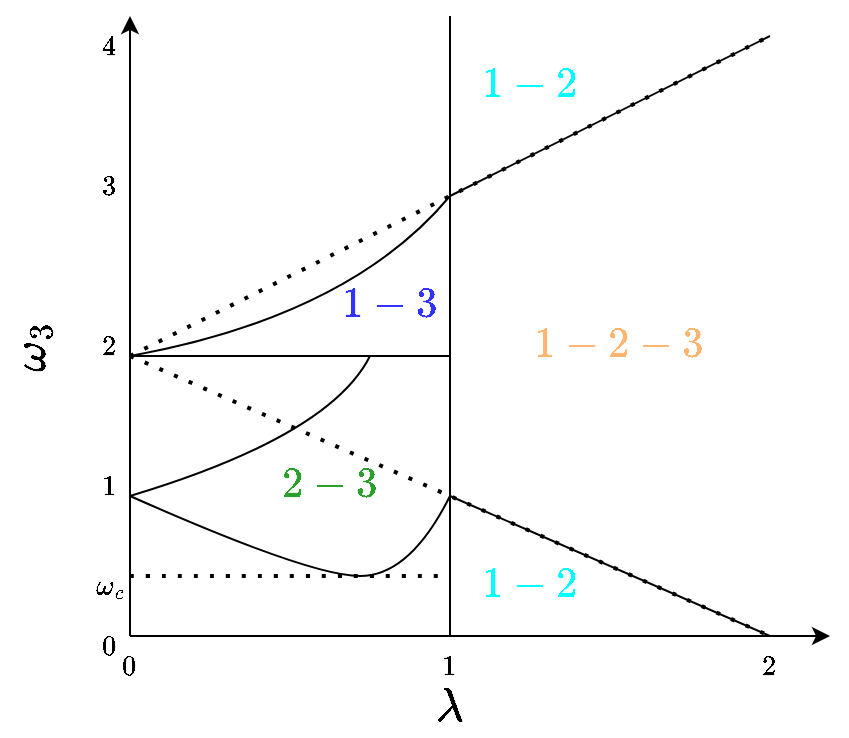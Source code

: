 <mxfile version="16.1.0" type="device"><diagram id="RfTHac1geRXBQOuJC9M5" name="Page-1"><mxGraphModel dx="1038" dy="547" grid="1" gridSize="10" guides="1" tooltips="1" connect="1" arrows="1" fold="1" page="1" pageScale="1" pageWidth="827" pageHeight="1169" math="1" shadow="0"><root><mxCell id="0"/><mxCell id="1" parent="0"/><mxCell id="OwJEHRJwxI53SEhNTB_B-1" value="" style="endArrow=classic;html=1;rounded=0;" edge="1" parent="1"><mxGeometry width="50" height="50" relative="1" as="geometry"><mxPoint x="140" y="320" as="sourcePoint"/><mxPoint x="140" y="10" as="targetPoint"/></mxGeometry></mxCell><mxCell id="OwJEHRJwxI53SEhNTB_B-2" value="" style="endArrow=classic;html=1;rounded=0;" edge="1" parent="1"><mxGeometry width="50" height="50" relative="1" as="geometry"><mxPoint x="140" y="320" as="sourcePoint"/><mxPoint x="490" y="320" as="targetPoint"/></mxGeometry></mxCell><mxCell id="OwJEHRJwxI53SEhNTB_B-3" value="`0`" style="text;html=1;strokeColor=none;fillColor=none;align=center;verticalAlign=middle;whiteSpace=wrap;rounded=0;" vertex="1" parent="1"><mxGeometry x="100" y="310" width="60" height="30" as="geometry"/></mxCell><mxCell id="OwJEHRJwxI53SEhNTB_B-4" value="`3`" style="text;html=1;strokeColor=none;fillColor=none;align=center;verticalAlign=middle;whiteSpace=wrap;rounded=0;" vertex="1" parent="1"><mxGeometry x="100" y="80" width="60" height="30" as="geometry"/></mxCell><mxCell id="OwJEHRJwxI53SEhNTB_B-5" value="`2`" style="text;html=1;strokeColor=none;fillColor=none;align=center;verticalAlign=middle;whiteSpace=wrap;rounded=0;" vertex="1" parent="1"><mxGeometry x="100" y="160" width="60" height="30" as="geometry"/></mxCell><mxCell id="OwJEHRJwxI53SEhNTB_B-6" value="`1`" style="text;html=1;strokeColor=none;fillColor=none;align=center;verticalAlign=middle;whiteSpace=wrap;rounded=0;" vertex="1" parent="1"><mxGeometry x="100" y="230" width="60" height="30" as="geometry"/></mxCell><mxCell id="OwJEHRJwxI53SEhNTB_B-8" value="`4`" style="text;html=1;strokeColor=none;fillColor=none;align=center;verticalAlign=middle;whiteSpace=wrap;rounded=0;" vertex="1" parent="1"><mxGeometry x="100" y="10" width="60" height="30" as="geometry"/></mxCell><mxCell id="OwJEHRJwxI53SEhNTB_B-9" value="&lt;font style=&quot;font-size: 20px&quot;&gt;`\omega_3`&lt;/font&gt;" style="text;html=1;strokeColor=none;fillColor=none;align=center;verticalAlign=middle;whiteSpace=wrap;rounded=0;rotation=-90;" vertex="1" parent="1"><mxGeometry x="60" y="160" width="60" height="30" as="geometry"/></mxCell><mxCell id="OwJEHRJwxI53SEhNTB_B-10" value="`\omega_c`" style="text;html=1;strokeColor=none;fillColor=none;align=center;verticalAlign=middle;whiteSpace=wrap;rounded=0;" vertex="1" parent="1"><mxGeometry x="100" y="280" width="60" height="30" as="geometry"/></mxCell><mxCell id="OwJEHRJwxI53SEhNTB_B-11" value="&lt;font style=&quot;font-size: 20px&quot;&gt;`\lambda`&lt;/font&gt;" style="text;html=1;strokeColor=none;fillColor=none;align=center;verticalAlign=middle;whiteSpace=wrap;rounded=0;" vertex="1" parent="1"><mxGeometry x="270" y="340" width="60" height="30" as="geometry"/></mxCell><mxCell id="OwJEHRJwxI53SEhNTB_B-13" value="`0`" style="text;html=1;strokeColor=none;fillColor=none;align=center;verticalAlign=middle;whiteSpace=wrap;rounded=0;" vertex="1" parent="1"><mxGeometry x="110" y="320" width="60" height="30" as="geometry"/></mxCell><mxCell id="OwJEHRJwxI53SEhNTB_B-14" value="`1`" style="text;html=1;strokeColor=none;fillColor=none;align=center;verticalAlign=middle;whiteSpace=wrap;rounded=0;" vertex="1" parent="1"><mxGeometry x="270" y="320" width="60" height="30" as="geometry"/></mxCell><mxCell id="OwJEHRJwxI53SEhNTB_B-15" value="`2`" style="text;html=1;strokeColor=none;fillColor=none;align=center;verticalAlign=middle;whiteSpace=wrap;rounded=0;" vertex="1" parent="1"><mxGeometry x="430" y="320" width="60" height="30" as="geometry"/></mxCell><mxCell id="OwJEHRJwxI53SEhNTB_B-21" value="" style="endArrow=none;dashed=1;html=1;dashPattern=1 3;strokeWidth=2;rounded=0;exitX=0.667;exitY=0.667;exitDx=0;exitDy=0;exitPerimeter=0;entryX=0.5;entryY=0;entryDx=0;entryDy=0;" edge="1" parent="1" source="OwJEHRJwxI53SEhNTB_B-5" target="OwJEHRJwxI53SEhNTB_B-15"><mxGeometry width="50" height="50" relative="1" as="geometry"><mxPoint x="300" y="300" as="sourcePoint"/><mxPoint x="350" y="250" as="targetPoint"/></mxGeometry></mxCell><mxCell id="OwJEHRJwxI53SEhNTB_B-23" value="" style="endArrow=none;dashed=1;html=1;dashPattern=1 3;strokeWidth=2;rounded=0;" edge="1" parent="1"><mxGeometry width="50" height="50" relative="1" as="geometry"><mxPoint x="140" y="180" as="sourcePoint"/><mxPoint x="460" y="20" as="targetPoint"/></mxGeometry></mxCell><mxCell id="OwJEHRJwxI53SEhNTB_B-24" value="" style="curved=1;endArrow=none;html=1;rounded=0;endFill=0;" edge="1" parent="1"><mxGeometry width="50" height="50" relative="1" as="geometry"><mxPoint x="140" y="180" as="sourcePoint"/><mxPoint x="300" y="100" as="targetPoint"/><Array as="points"><mxPoint x="250" y="160"/></Array></mxGeometry></mxCell><mxCell id="OwJEHRJwxI53SEhNTB_B-27" value="" style="endArrow=none;html=1;rounded=0;curved=1;" edge="1" parent="1"><mxGeometry width="50" height="50" relative="1" as="geometry"><mxPoint x="140" y="180" as="sourcePoint"/><mxPoint x="300" y="180" as="targetPoint"/></mxGeometry></mxCell><mxCell id="OwJEHRJwxI53SEhNTB_B-29" value="" style="curved=1;endArrow=none;html=1;rounded=0;endFill=0;" edge="1" parent="1"><mxGeometry width="50" height="50" relative="1" as="geometry"><mxPoint x="140" y="250" as="sourcePoint"/><mxPoint x="260" y="180" as="targetPoint"/><Array as="points"><mxPoint x="240" y="220"/></Array></mxGeometry></mxCell><mxCell id="OwJEHRJwxI53SEhNTB_B-30" value="" style="curved=1;endArrow=none;html=1;rounded=0;endFill=0;" edge="1" parent="1"><mxGeometry width="50" height="50" relative="1" as="geometry"><mxPoint x="140" y="250" as="sourcePoint"/><mxPoint x="300" y="250" as="targetPoint"/><Array as="points"><mxPoint x="230" y="290"/><mxPoint x="280" y="290"/></Array></mxGeometry></mxCell><mxCell id="OwJEHRJwxI53SEhNTB_B-34" value="" style="endArrow=none;html=1;rounded=0;curved=1;exitX=0.5;exitY=0;exitDx=0;exitDy=0;" edge="1" parent="1" source="OwJEHRJwxI53SEhNTB_B-14"><mxGeometry width="50" height="50" relative="1" as="geometry"><mxPoint x="500" y="310" as="sourcePoint"/><mxPoint x="300" y="10" as="targetPoint"/></mxGeometry></mxCell><mxCell id="OwJEHRJwxI53SEhNTB_B-35" value="" style="endArrow=none;html=1;rounded=0;curved=1;entryX=0.5;entryY=0;entryDx=0;entryDy=0;" edge="1" parent="1" target="OwJEHRJwxI53SEhNTB_B-15"><mxGeometry width="50" height="50" relative="1" as="geometry"><mxPoint x="300" y="250" as="sourcePoint"/><mxPoint x="550" y="260" as="targetPoint"/></mxGeometry></mxCell><mxCell id="OwJEHRJwxI53SEhNTB_B-36" value="" style="endArrow=none;html=1;rounded=0;curved=1;" edge="1" parent="1"><mxGeometry width="50" height="50" relative="1" as="geometry"><mxPoint x="300" y="100" as="sourcePoint"/><mxPoint x="460" y="20" as="targetPoint"/></mxGeometry></mxCell><mxCell id="OwJEHRJwxI53SEhNTB_B-37" value="&lt;font style=&quot;font-size: 18px&quot; color=&quot;#ffb570&quot;&gt;`1-2-3`&lt;/font&gt;" style="text;html=1;strokeColor=none;fillColor=none;align=center;verticalAlign=middle;whiteSpace=wrap;rounded=0;" vertex="1" parent="1"><mxGeometry x="354" y="160" width="60" height="30" as="geometry"/></mxCell><mxCell id="OwJEHRJwxI53SEhNTB_B-38" value="&lt;font style=&quot;font-size: 18px&quot; color=&quot;#00ffff&quot;&gt;`1-2`&lt;/font&gt;" style="text;html=1;strokeColor=none;fillColor=none;align=center;verticalAlign=middle;whiteSpace=wrap;rounded=0;" vertex="1" parent="1"><mxGeometry x="310" y="280" width="60" height="30" as="geometry"/></mxCell><mxCell id="OwJEHRJwxI53SEhNTB_B-39" value="&lt;font color=&quot;#00ffff&quot; style=&quot;font-size: 18px&quot;&gt;`1-2`&lt;/font&gt;" style="text;html=1;strokeColor=none;fillColor=none;align=center;verticalAlign=middle;whiteSpace=wrap;rounded=0;" vertex="1" parent="1"><mxGeometry x="310" y="30" width="60" height="30" as="geometry"/></mxCell><mxCell id="OwJEHRJwxI53SEhNTB_B-40" value="&lt;font color=&quot;#2ca02c&quot; style=&quot;font-size: 18px&quot;&gt;`2-3`&lt;/font&gt;" style="text;html=1;strokeColor=none;fillColor=none;align=center;verticalAlign=middle;whiteSpace=wrap;rounded=0;" vertex="1" parent="1"><mxGeometry x="210" y="230" width="60" height="30" as="geometry"/></mxCell><mxCell id="OwJEHRJwxI53SEhNTB_B-41" value="&lt;font style=&quot;font-size: 18px&quot; color=&quot;#3333ff&quot;&gt;`1-3`&lt;/font&gt;" style="text;html=1;strokeColor=none;fillColor=none;align=center;verticalAlign=middle;whiteSpace=wrap;rounded=0;" vertex="1" parent="1"><mxGeometry x="240" y="140" width="60" height="30" as="geometry"/></mxCell><mxCell id="OwJEHRJwxI53SEhNTB_B-43" value="" style="endArrow=none;dashed=1;html=1;dashPattern=1 3;strokeWidth=2;rounded=0;fontSize=20;fontColor=#FFB570;curved=1;exitX=0.667;exitY=0.333;exitDx=0;exitDy=0;exitPerimeter=0;" edge="1" parent="1" source="OwJEHRJwxI53SEhNTB_B-10"><mxGeometry width="50" height="50" relative="1" as="geometry"><mxPoint x="500" y="280" as="sourcePoint"/><mxPoint x="300" y="290" as="targetPoint"/></mxGeometry></mxCell></root></mxGraphModel></diagram></mxfile>